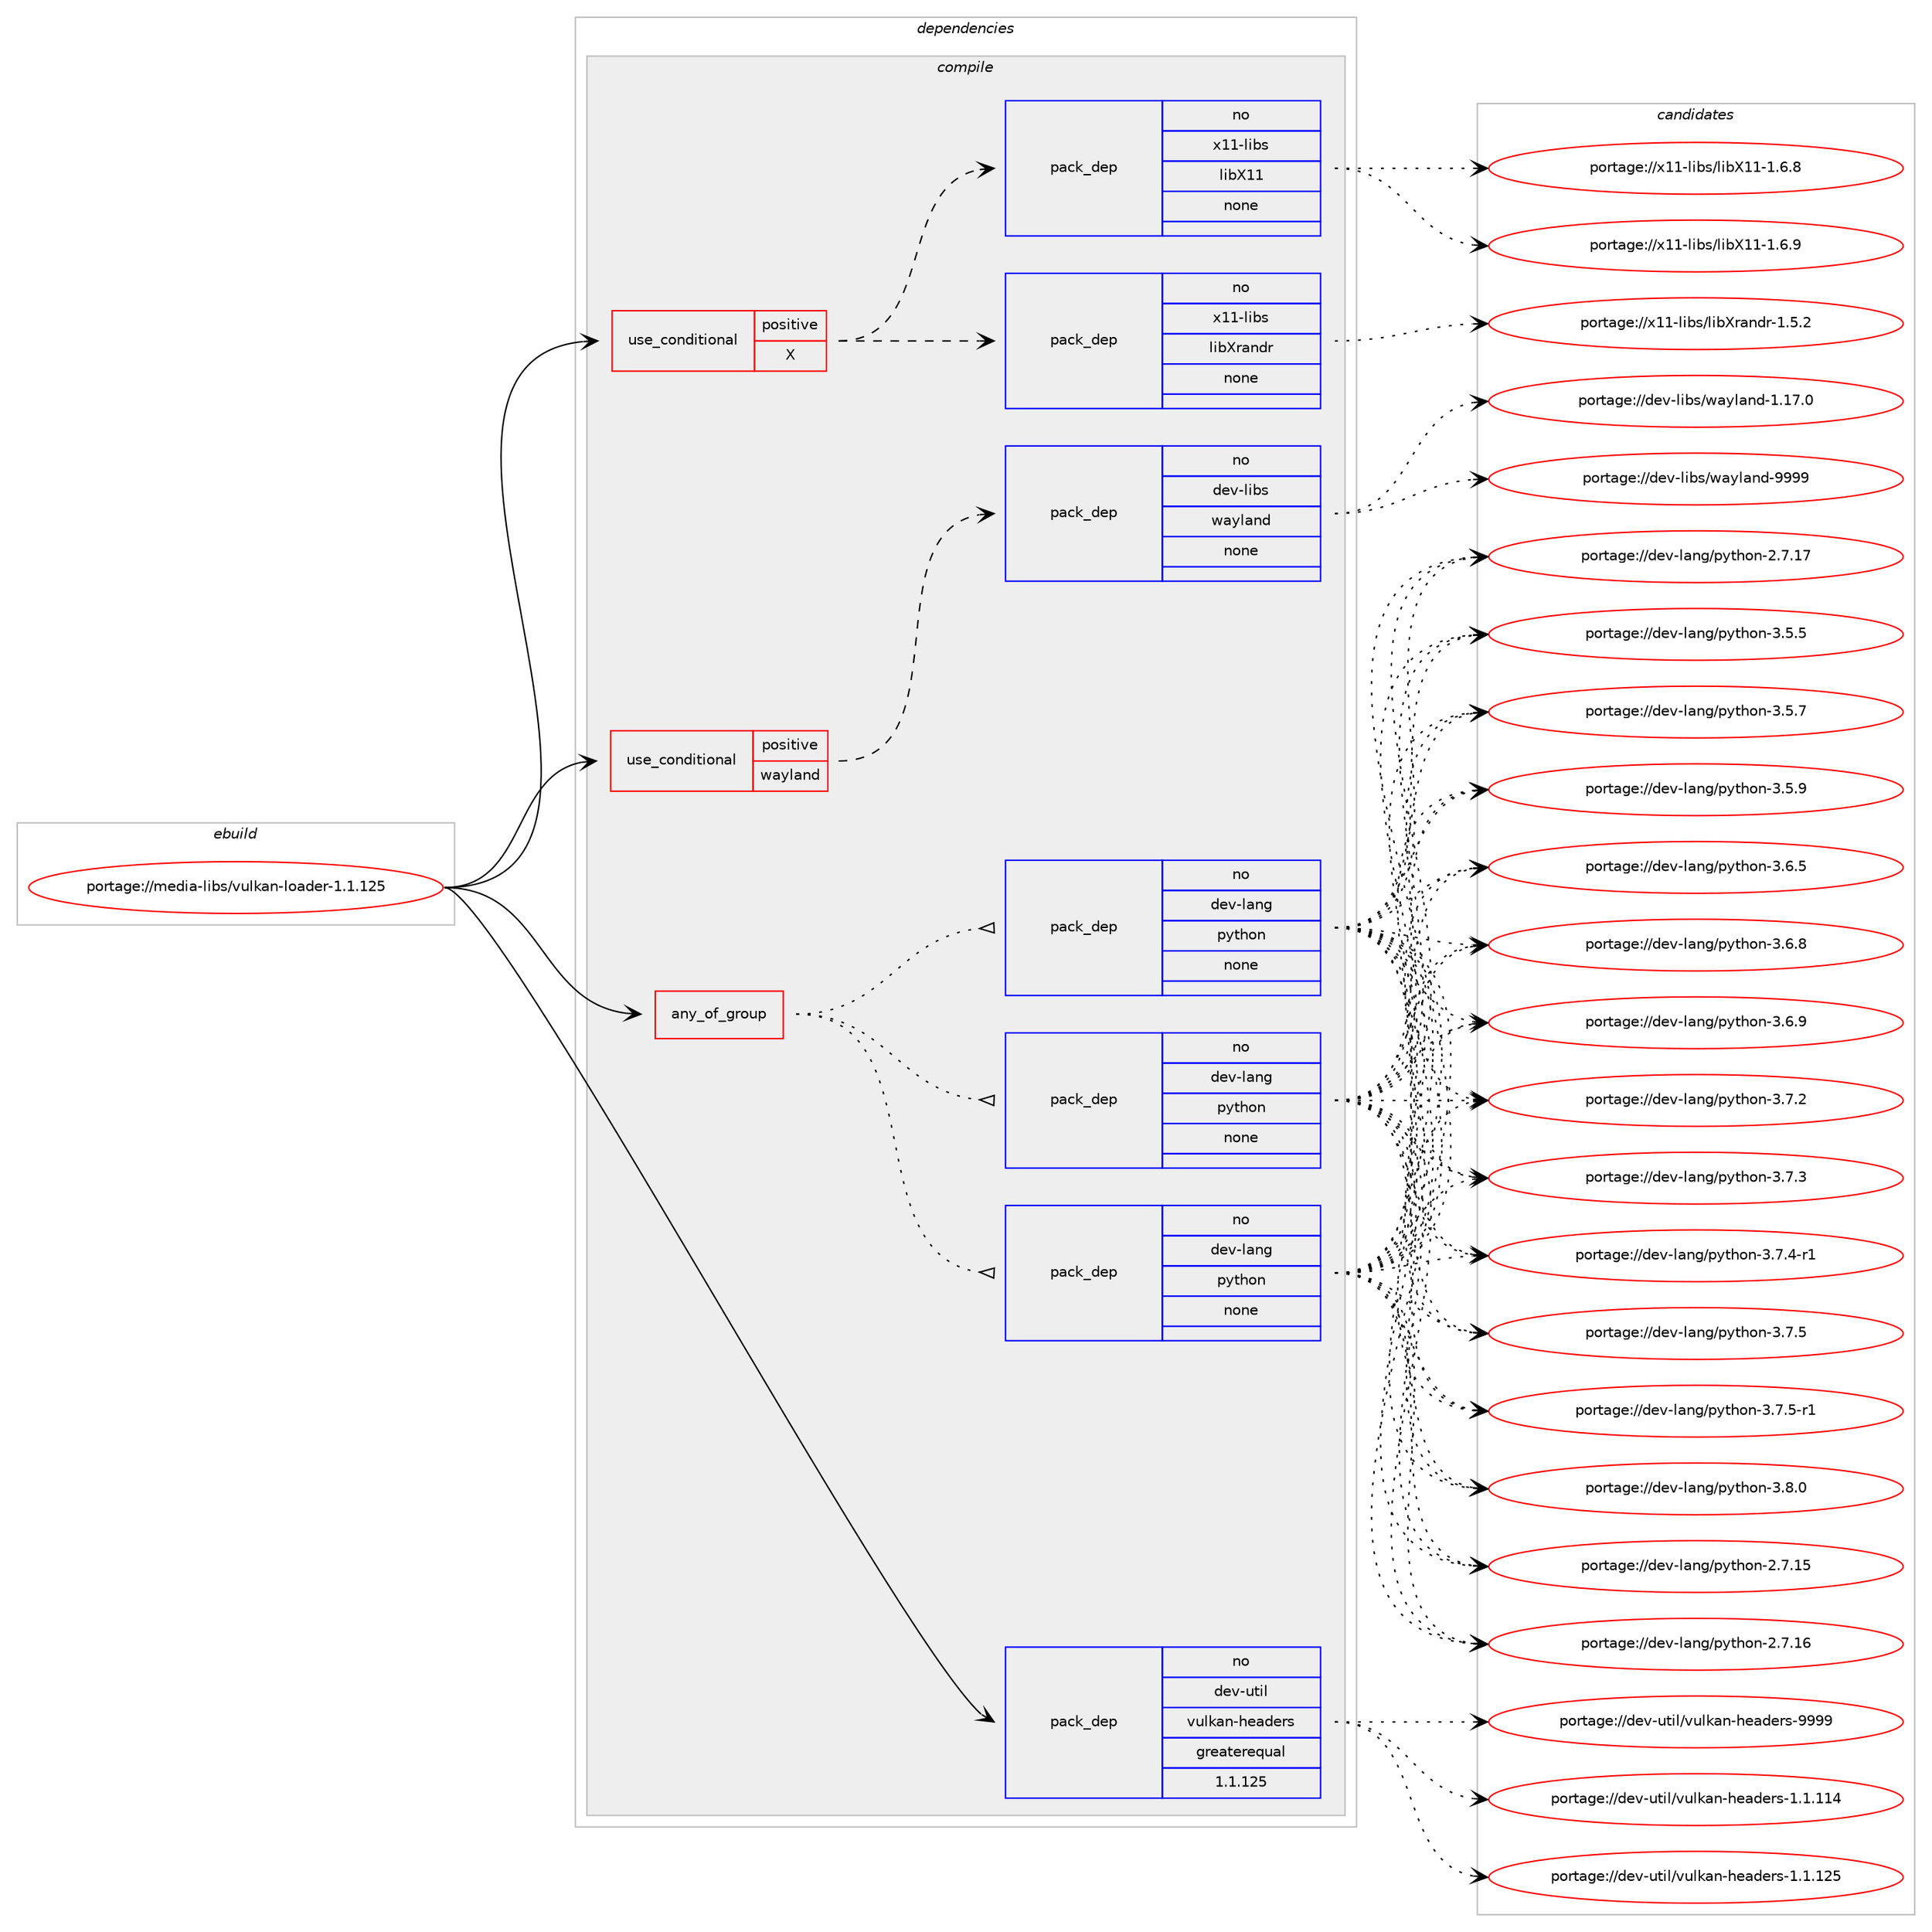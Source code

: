 digraph prolog {

# *************
# Graph options
# *************

newrank=true;
concentrate=true;
compound=true;
graph [rankdir=LR,fontname=Helvetica,fontsize=10,ranksep=1.5];#, ranksep=2.5, nodesep=0.2];
edge  [arrowhead=vee];
node  [fontname=Helvetica,fontsize=10];

# **********
# The ebuild
# **********

subgraph cluster_leftcol {
color=gray;
rank=same;
label=<<i>ebuild</i>>;
id [label="portage://media-libs/vulkan-loader-1.1.125", color=red, width=4, href="../media-libs/vulkan-loader-1.1.125.svg"];
}

# ****************
# The dependencies
# ****************

subgraph cluster_midcol {
color=gray;
label=<<i>dependencies</i>>;
subgraph cluster_compile {
fillcolor="#eeeeee";
style=filled;
label=<<i>compile</i>>;
subgraph any5219 {
dependency324858 [label=<<TABLE BORDER="0" CELLBORDER="1" CELLSPACING="0" CELLPADDING="4"><TR><TD CELLPADDING="10">any_of_group</TD></TR></TABLE>>, shape=none, color=red];subgraph pack238284 {
dependency324859 [label=<<TABLE BORDER="0" CELLBORDER="1" CELLSPACING="0" CELLPADDING="4" WIDTH="220"><TR><TD ROWSPAN="6" CELLPADDING="30">pack_dep</TD></TR><TR><TD WIDTH="110">no</TD></TR><TR><TD>dev-lang</TD></TR><TR><TD>python</TD></TR><TR><TD>none</TD></TR><TR><TD></TD></TR></TABLE>>, shape=none, color=blue];
}
dependency324858:e -> dependency324859:w [weight=20,style="dotted",arrowhead="oinv"];
subgraph pack238285 {
dependency324860 [label=<<TABLE BORDER="0" CELLBORDER="1" CELLSPACING="0" CELLPADDING="4" WIDTH="220"><TR><TD ROWSPAN="6" CELLPADDING="30">pack_dep</TD></TR><TR><TD WIDTH="110">no</TD></TR><TR><TD>dev-lang</TD></TR><TR><TD>python</TD></TR><TR><TD>none</TD></TR><TR><TD></TD></TR></TABLE>>, shape=none, color=blue];
}
dependency324858:e -> dependency324860:w [weight=20,style="dotted",arrowhead="oinv"];
subgraph pack238286 {
dependency324861 [label=<<TABLE BORDER="0" CELLBORDER="1" CELLSPACING="0" CELLPADDING="4" WIDTH="220"><TR><TD ROWSPAN="6" CELLPADDING="30">pack_dep</TD></TR><TR><TD WIDTH="110">no</TD></TR><TR><TD>dev-lang</TD></TR><TR><TD>python</TD></TR><TR><TD>none</TD></TR><TR><TD></TD></TR></TABLE>>, shape=none, color=blue];
}
dependency324858:e -> dependency324861:w [weight=20,style="dotted",arrowhead="oinv"];
}
id:e -> dependency324858:w [weight=20,style="solid",arrowhead="vee"];
subgraph cond81217 {
dependency324862 [label=<<TABLE BORDER="0" CELLBORDER="1" CELLSPACING="0" CELLPADDING="4"><TR><TD ROWSPAN="3" CELLPADDING="10">use_conditional</TD></TR><TR><TD>positive</TD></TR><TR><TD>X</TD></TR></TABLE>>, shape=none, color=red];
subgraph pack238287 {
dependency324863 [label=<<TABLE BORDER="0" CELLBORDER="1" CELLSPACING="0" CELLPADDING="4" WIDTH="220"><TR><TD ROWSPAN="6" CELLPADDING="30">pack_dep</TD></TR><TR><TD WIDTH="110">no</TD></TR><TR><TD>x11-libs</TD></TR><TR><TD>libX11</TD></TR><TR><TD>none</TD></TR><TR><TD></TD></TR></TABLE>>, shape=none, color=blue];
}
dependency324862:e -> dependency324863:w [weight=20,style="dashed",arrowhead="vee"];
subgraph pack238288 {
dependency324864 [label=<<TABLE BORDER="0" CELLBORDER="1" CELLSPACING="0" CELLPADDING="4" WIDTH="220"><TR><TD ROWSPAN="6" CELLPADDING="30">pack_dep</TD></TR><TR><TD WIDTH="110">no</TD></TR><TR><TD>x11-libs</TD></TR><TR><TD>libXrandr</TD></TR><TR><TD>none</TD></TR><TR><TD></TD></TR></TABLE>>, shape=none, color=blue];
}
dependency324862:e -> dependency324864:w [weight=20,style="dashed",arrowhead="vee"];
}
id:e -> dependency324862:w [weight=20,style="solid",arrowhead="vee"];
subgraph cond81218 {
dependency324865 [label=<<TABLE BORDER="0" CELLBORDER="1" CELLSPACING="0" CELLPADDING="4"><TR><TD ROWSPAN="3" CELLPADDING="10">use_conditional</TD></TR><TR><TD>positive</TD></TR><TR><TD>wayland</TD></TR></TABLE>>, shape=none, color=red];
subgraph pack238289 {
dependency324866 [label=<<TABLE BORDER="0" CELLBORDER="1" CELLSPACING="0" CELLPADDING="4" WIDTH="220"><TR><TD ROWSPAN="6" CELLPADDING="30">pack_dep</TD></TR><TR><TD WIDTH="110">no</TD></TR><TR><TD>dev-libs</TD></TR><TR><TD>wayland</TD></TR><TR><TD>none</TD></TR><TR><TD></TD></TR></TABLE>>, shape=none, color=blue];
}
dependency324865:e -> dependency324866:w [weight=20,style="dashed",arrowhead="vee"];
}
id:e -> dependency324865:w [weight=20,style="solid",arrowhead="vee"];
subgraph pack238290 {
dependency324867 [label=<<TABLE BORDER="0" CELLBORDER="1" CELLSPACING="0" CELLPADDING="4" WIDTH="220"><TR><TD ROWSPAN="6" CELLPADDING="30">pack_dep</TD></TR><TR><TD WIDTH="110">no</TD></TR><TR><TD>dev-util</TD></TR><TR><TD>vulkan-headers</TD></TR><TR><TD>greaterequal</TD></TR><TR><TD>1.1.125</TD></TR></TABLE>>, shape=none, color=blue];
}
id:e -> dependency324867:w [weight=20,style="solid",arrowhead="vee"];
}
subgraph cluster_compileandrun {
fillcolor="#eeeeee";
style=filled;
label=<<i>compile and run</i>>;
}
subgraph cluster_run {
fillcolor="#eeeeee";
style=filled;
label=<<i>run</i>>;
}
}

# **************
# The candidates
# **************

subgraph cluster_choices {
rank=same;
color=gray;
label=<<i>candidates</i>>;

subgraph choice238284 {
color=black;
nodesep=1;
choiceportage10010111845108971101034711212111610411111045504655464953 [label="portage://dev-lang/python-2.7.15", color=red, width=4,href="../dev-lang/python-2.7.15.svg"];
choiceportage10010111845108971101034711212111610411111045504655464954 [label="portage://dev-lang/python-2.7.16", color=red, width=4,href="../dev-lang/python-2.7.16.svg"];
choiceportage10010111845108971101034711212111610411111045504655464955 [label="portage://dev-lang/python-2.7.17", color=red, width=4,href="../dev-lang/python-2.7.17.svg"];
choiceportage100101118451089711010347112121116104111110455146534653 [label="portage://dev-lang/python-3.5.5", color=red, width=4,href="../dev-lang/python-3.5.5.svg"];
choiceportage100101118451089711010347112121116104111110455146534655 [label="portage://dev-lang/python-3.5.7", color=red, width=4,href="../dev-lang/python-3.5.7.svg"];
choiceportage100101118451089711010347112121116104111110455146534657 [label="portage://dev-lang/python-3.5.9", color=red, width=4,href="../dev-lang/python-3.5.9.svg"];
choiceportage100101118451089711010347112121116104111110455146544653 [label="portage://dev-lang/python-3.6.5", color=red, width=4,href="../dev-lang/python-3.6.5.svg"];
choiceportage100101118451089711010347112121116104111110455146544656 [label="portage://dev-lang/python-3.6.8", color=red, width=4,href="../dev-lang/python-3.6.8.svg"];
choiceportage100101118451089711010347112121116104111110455146544657 [label="portage://dev-lang/python-3.6.9", color=red, width=4,href="../dev-lang/python-3.6.9.svg"];
choiceportage100101118451089711010347112121116104111110455146554650 [label="portage://dev-lang/python-3.7.2", color=red, width=4,href="../dev-lang/python-3.7.2.svg"];
choiceportage100101118451089711010347112121116104111110455146554651 [label="portage://dev-lang/python-3.7.3", color=red, width=4,href="../dev-lang/python-3.7.3.svg"];
choiceportage1001011184510897110103471121211161041111104551465546524511449 [label="portage://dev-lang/python-3.7.4-r1", color=red, width=4,href="../dev-lang/python-3.7.4-r1.svg"];
choiceportage100101118451089711010347112121116104111110455146554653 [label="portage://dev-lang/python-3.7.5", color=red, width=4,href="../dev-lang/python-3.7.5.svg"];
choiceportage1001011184510897110103471121211161041111104551465546534511449 [label="portage://dev-lang/python-3.7.5-r1", color=red, width=4,href="../dev-lang/python-3.7.5-r1.svg"];
choiceportage100101118451089711010347112121116104111110455146564648 [label="portage://dev-lang/python-3.8.0", color=red, width=4,href="../dev-lang/python-3.8.0.svg"];
dependency324859:e -> choiceportage10010111845108971101034711212111610411111045504655464953:w [style=dotted,weight="100"];
dependency324859:e -> choiceportage10010111845108971101034711212111610411111045504655464954:w [style=dotted,weight="100"];
dependency324859:e -> choiceportage10010111845108971101034711212111610411111045504655464955:w [style=dotted,weight="100"];
dependency324859:e -> choiceportage100101118451089711010347112121116104111110455146534653:w [style=dotted,weight="100"];
dependency324859:e -> choiceportage100101118451089711010347112121116104111110455146534655:w [style=dotted,weight="100"];
dependency324859:e -> choiceportage100101118451089711010347112121116104111110455146534657:w [style=dotted,weight="100"];
dependency324859:e -> choiceportage100101118451089711010347112121116104111110455146544653:w [style=dotted,weight="100"];
dependency324859:e -> choiceportage100101118451089711010347112121116104111110455146544656:w [style=dotted,weight="100"];
dependency324859:e -> choiceportage100101118451089711010347112121116104111110455146544657:w [style=dotted,weight="100"];
dependency324859:e -> choiceportage100101118451089711010347112121116104111110455146554650:w [style=dotted,weight="100"];
dependency324859:e -> choiceportage100101118451089711010347112121116104111110455146554651:w [style=dotted,weight="100"];
dependency324859:e -> choiceportage1001011184510897110103471121211161041111104551465546524511449:w [style=dotted,weight="100"];
dependency324859:e -> choiceportage100101118451089711010347112121116104111110455146554653:w [style=dotted,weight="100"];
dependency324859:e -> choiceportage1001011184510897110103471121211161041111104551465546534511449:w [style=dotted,weight="100"];
dependency324859:e -> choiceportage100101118451089711010347112121116104111110455146564648:w [style=dotted,weight="100"];
}
subgraph choice238285 {
color=black;
nodesep=1;
choiceportage10010111845108971101034711212111610411111045504655464953 [label="portage://dev-lang/python-2.7.15", color=red, width=4,href="../dev-lang/python-2.7.15.svg"];
choiceportage10010111845108971101034711212111610411111045504655464954 [label="portage://dev-lang/python-2.7.16", color=red, width=4,href="../dev-lang/python-2.7.16.svg"];
choiceportage10010111845108971101034711212111610411111045504655464955 [label="portage://dev-lang/python-2.7.17", color=red, width=4,href="../dev-lang/python-2.7.17.svg"];
choiceportage100101118451089711010347112121116104111110455146534653 [label="portage://dev-lang/python-3.5.5", color=red, width=4,href="../dev-lang/python-3.5.5.svg"];
choiceportage100101118451089711010347112121116104111110455146534655 [label="portage://dev-lang/python-3.5.7", color=red, width=4,href="../dev-lang/python-3.5.7.svg"];
choiceportage100101118451089711010347112121116104111110455146534657 [label="portage://dev-lang/python-3.5.9", color=red, width=4,href="../dev-lang/python-3.5.9.svg"];
choiceportage100101118451089711010347112121116104111110455146544653 [label="portage://dev-lang/python-3.6.5", color=red, width=4,href="../dev-lang/python-3.6.5.svg"];
choiceportage100101118451089711010347112121116104111110455146544656 [label="portage://dev-lang/python-3.6.8", color=red, width=4,href="../dev-lang/python-3.6.8.svg"];
choiceportage100101118451089711010347112121116104111110455146544657 [label="portage://dev-lang/python-3.6.9", color=red, width=4,href="../dev-lang/python-3.6.9.svg"];
choiceportage100101118451089711010347112121116104111110455146554650 [label="portage://dev-lang/python-3.7.2", color=red, width=4,href="../dev-lang/python-3.7.2.svg"];
choiceportage100101118451089711010347112121116104111110455146554651 [label="portage://dev-lang/python-3.7.3", color=red, width=4,href="../dev-lang/python-3.7.3.svg"];
choiceportage1001011184510897110103471121211161041111104551465546524511449 [label="portage://dev-lang/python-3.7.4-r1", color=red, width=4,href="../dev-lang/python-3.7.4-r1.svg"];
choiceportage100101118451089711010347112121116104111110455146554653 [label="portage://dev-lang/python-3.7.5", color=red, width=4,href="../dev-lang/python-3.7.5.svg"];
choiceportage1001011184510897110103471121211161041111104551465546534511449 [label="portage://dev-lang/python-3.7.5-r1", color=red, width=4,href="../dev-lang/python-3.7.5-r1.svg"];
choiceportage100101118451089711010347112121116104111110455146564648 [label="portage://dev-lang/python-3.8.0", color=red, width=4,href="../dev-lang/python-3.8.0.svg"];
dependency324860:e -> choiceportage10010111845108971101034711212111610411111045504655464953:w [style=dotted,weight="100"];
dependency324860:e -> choiceportage10010111845108971101034711212111610411111045504655464954:w [style=dotted,weight="100"];
dependency324860:e -> choiceportage10010111845108971101034711212111610411111045504655464955:w [style=dotted,weight="100"];
dependency324860:e -> choiceportage100101118451089711010347112121116104111110455146534653:w [style=dotted,weight="100"];
dependency324860:e -> choiceportage100101118451089711010347112121116104111110455146534655:w [style=dotted,weight="100"];
dependency324860:e -> choiceportage100101118451089711010347112121116104111110455146534657:w [style=dotted,weight="100"];
dependency324860:e -> choiceportage100101118451089711010347112121116104111110455146544653:w [style=dotted,weight="100"];
dependency324860:e -> choiceportage100101118451089711010347112121116104111110455146544656:w [style=dotted,weight="100"];
dependency324860:e -> choiceportage100101118451089711010347112121116104111110455146544657:w [style=dotted,weight="100"];
dependency324860:e -> choiceportage100101118451089711010347112121116104111110455146554650:w [style=dotted,weight="100"];
dependency324860:e -> choiceportage100101118451089711010347112121116104111110455146554651:w [style=dotted,weight="100"];
dependency324860:e -> choiceportage1001011184510897110103471121211161041111104551465546524511449:w [style=dotted,weight="100"];
dependency324860:e -> choiceportage100101118451089711010347112121116104111110455146554653:w [style=dotted,weight="100"];
dependency324860:e -> choiceportage1001011184510897110103471121211161041111104551465546534511449:w [style=dotted,weight="100"];
dependency324860:e -> choiceportage100101118451089711010347112121116104111110455146564648:w [style=dotted,weight="100"];
}
subgraph choice238286 {
color=black;
nodesep=1;
choiceportage10010111845108971101034711212111610411111045504655464953 [label="portage://dev-lang/python-2.7.15", color=red, width=4,href="../dev-lang/python-2.7.15.svg"];
choiceportage10010111845108971101034711212111610411111045504655464954 [label="portage://dev-lang/python-2.7.16", color=red, width=4,href="../dev-lang/python-2.7.16.svg"];
choiceportage10010111845108971101034711212111610411111045504655464955 [label="portage://dev-lang/python-2.7.17", color=red, width=4,href="../dev-lang/python-2.7.17.svg"];
choiceportage100101118451089711010347112121116104111110455146534653 [label="portage://dev-lang/python-3.5.5", color=red, width=4,href="../dev-lang/python-3.5.5.svg"];
choiceportage100101118451089711010347112121116104111110455146534655 [label="portage://dev-lang/python-3.5.7", color=red, width=4,href="../dev-lang/python-3.5.7.svg"];
choiceportage100101118451089711010347112121116104111110455146534657 [label="portage://dev-lang/python-3.5.9", color=red, width=4,href="../dev-lang/python-3.5.9.svg"];
choiceportage100101118451089711010347112121116104111110455146544653 [label="portage://dev-lang/python-3.6.5", color=red, width=4,href="../dev-lang/python-3.6.5.svg"];
choiceportage100101118451089711010347112121116104111110455146544656 [label="portage://dev-lang/python-3.6.8", color=red, width=4,href="../dev-lang/python-3.6.8.svg"];
choiceportage100101118451089711010347112121116104111110455146544657 [label="portage://dev-lang/python-3.6.9", color=red, width=4,href="../dev-lang/python-3.6.9.svg"];
choiceportage100101118451089711010347112121116104111110455146554650 [label="portage://dev-lang/python-3.7.2", color=red, width=4,href="../dev-lang/python-3.7.2.svg"];
choiceportage100101118451089711010347112121116104111110455146554651 [label="portage://dev-lang/python-3.7.3", color=red, width=4,href="../dev-lang/python-3.7.3.svg"];
choiceportage1001011184510897110103471121211161041111104551465546524511449 [label="portage://dev-lang/python-3.7.4-r1", color=red, width=4,href="../dev-lang/python-3.7.4-r1.svg"];
choiceportage100101118451089711010347112121116104111110455146554653 [label="portage://dev-lang/python-3.7.5", color=red, width=4,href="../dev-lang/python-3.7.5.svg"];
choiceportage1001011184510897110103471121211161041111104551465546534511449 [label="portage://dev-lang/python-3.7.5-r1", color=red, width=4,href="../dev-lang/python-3.7.5-r1.svg"];
choiceportage100101118451089711010347112121116104111110455146564648 [label="portage://dev-lang/python-3.8.0", color=red, width=4,href="../dev-lang/python-3.8.0.svg"];
dependency324861:e -> choiceportage10010111845108971101034711212111610411111045504655464953:w [style=dotted,weight="100"];
dependency324861:e -> choiceportage10010111845108971101034711212111610411111045504655464954:w [style=dotted,weight="100"];
dependency324861:e -> choiceportage10010111845108971101034711212111610411111045504655464955:w [style=dotted,weight="100"];
dependency324861:e -> choiceportage100101118451089711010347112121116104111110455146534653:w [style=dotted,weight="100"];
dependency324861:e -> choiceportage100101118451089711010347112121116104111110455146534655:w [style=dotted,weight="100"];
dependency324861:e -> choiceportage100101118451089711010347112121116104111110455146534657:w [style=dotted,weight="100"];
dependency324861:e -> choiceportage100101118451089711010347112121116104111110455146544653:w [style=dotted,weight="100"];
dependency324861:e -> choiceportage100101118451089711010347112121116104111110455146544656:w [style=dotted,weight="100"];
dependency324861:e -> choiceportage100101118451089711010347112121116104111110455146544657:w [style=dotted,weight="100"];
dependency324861:e -> choiceportage100101118451089711010347112121116104111110455146554650:w [style=dotted,weight="100"];
dependency324861:e -> choiceportage100101118451089711010347112121116104111110455146554651:w [style=dotted,weight="100"];
dependency324861:e -> choiceportage1001011184510897110103471121211161041111104551465546524511449:w [style=dotted,weight="100"];
dependency324861:e -> choiceportage100101118451089711010347112121116104111110455146554653:w [style=dotted,weight="100"];
dependency324861:e -> choiceportage1001011184510897110103471121211161041111104551465546534511449:w [style=dotted,weight="100"];
dependency324861:e -> choiceportage100101118451089711010347112121116104111110455146564648:w [style=dotted,weight="100"];
}
subgraph choice238287 {
color=black;
nodesep=1;
choiceportage120494945108105981154710810598884949454946544656 [label="portage://x11-libs/libX11-1.6.8", color=red, width=4,href="../x11-libs/libX11-1.6.8.svg"];
choiceportage120494945108105981154710810598884949454946544657 [label="portage://x11-libs/libX11-1.6.9", color=red, width=4,href="../x11-libs/libX11-1.6.9.svg"];
dependency324863:e -> choiceportage120494945108105981154710810598884949454946544656:w [style=dotted,weight="100"];
dependency324863:e -> choiceportage120494945108105981154710810598884949454946544657:w [style=dotted,weight="100"];
}
subgraph choice238288 {
color=black;
nodesep=1;
choiceportage1204949451081059811547108105988811497110100114454946534650 [label="portage://x11-libs/libXrandr-1.5.2", color=red, width=4,href="../x11-libs/libXrandr-1.5.2.svg"];
dependency324864:e -> choiceportage1204949451081059811547108105988811497110100114454946534650:w [style=dotted,weight="100"];
}
subgraph choice238289 {
color=black;
nodesep=1;
choiceportage100101118451081059811547119971211089711010045494649554648 [label="portage://dev-libs/wayland-1.17.0", color=red, width=4,href="../dev-libs/wayland-1.17.0.svg"];
choiceportage10010111845108105981154711997121108971101004557575757 [label="portage://dev-libs/wayland-9999", color=red, width=4,href="../dev-libs/wayland-9999.svg"];
dependency324866:e -> choiceportage100101118451081059811547119971211089711010045494649554648:w [style=dotted,weight="100"];
dependency324866:e -> choiceportage10010111845108105981154711997121108971101004557575757:w [style=dotted,weight="100"];
}
subgraph choice238290 {
color=black;
nodesep=1;
choiceportage10010111845117116105108471181171081079711045104101971001011141154549464946494952 [label="portage://dev-util/vulkan-headers-1.1.114", color=red, width=4,href="../dev-util/vulkan-headers-1.1.114.svg"];
choiceportage10010111845117116105108471181171081079711045104101971001011141154549464946495053 [label="portage://dev-util/vulkan-headers-1.1.125", color=red, width=4,href="../dev-util/vulkan-headers-1.1.125.svg"];
choiceportage10010111845117116105108471181171081079711045104101971001011141154557575757 [label="portage://dev-util/vulkan-headers-9999", color=red, width=4,href="../dev-util/vulkan-headers-9999.svg"];
dependency324867:e -> choiceportage10010111845117116105108471181171081079711045104101971001011141154549464946494952:w [style=dotted,weight="100"];
dependency324867:e -> choiceportage10010111845117116105108471181171081079711045104101971001011141154549464946495053:w [style=dotted,weight="100"];
dependency324867:e -> choiceportage10010111845117116105108471181171081079711045104101971001011141154557575757:w [style=dotted,weight="100"];
}
}

}
